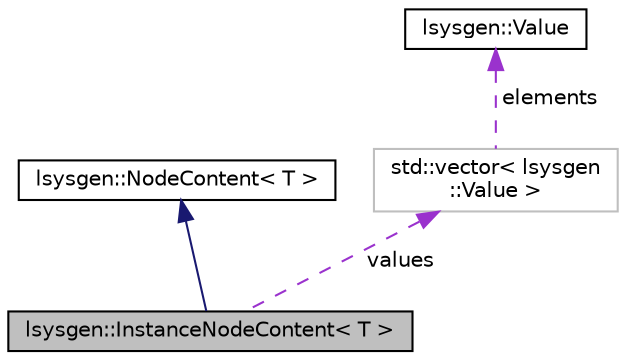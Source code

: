 digraph "lsysgen::InstanceNodeContent&lt; T &gt;"
{
 // LATEX_PDF_SIZE
  edge [fontname="Helvetica",fontsize="10",labelfontname="Helvetica",labelfontsize="10"];
  node [fontname="Helvetica",fontsize="10",shape=record];
  Node1 [label="lsysgen::InstanceNodeContent\< T \>",height=0.2,width=0.4,color="black", fillcolor="grey75", style="filled", fontcolor="black",tooltip=" "];
  Node2 -> Node1 [dir="back",color="midnightblue",fontsize="10",style="solid",fontname="Helvetica"];
  Node2 [label="lsysgen::NodeContent\< T \>",height=0.2,width=0.4,color="black", fillcolor="white", style="filled",URL="$classlsysgen_1_1NodeContent.html",tooltip=" "];
  Node3 -> Node1 [dir="back",color="darkorchid3",fontsize="10",style="dashed",label=" values" ,fontname="Helvetica"];
  Node3 [label="std::vector\< lsysgen\l::Value \>",height=0.2,width=0.4,color="grey75", fillcolor="white", style="filled",tooltip=" "];
  Node4 -> Node3 [dir="back",color="darkorchid3",fontsize="10",style="dashed",label=" elements" ,fontname="Helvetica"];
  Node4 [label="lsysgen::Value",height=0.2,width=0.4,color="black", fillcolor="white", style="filled",URL="$classlsysgen_1_1Value.html",tooltip=" "];
}
